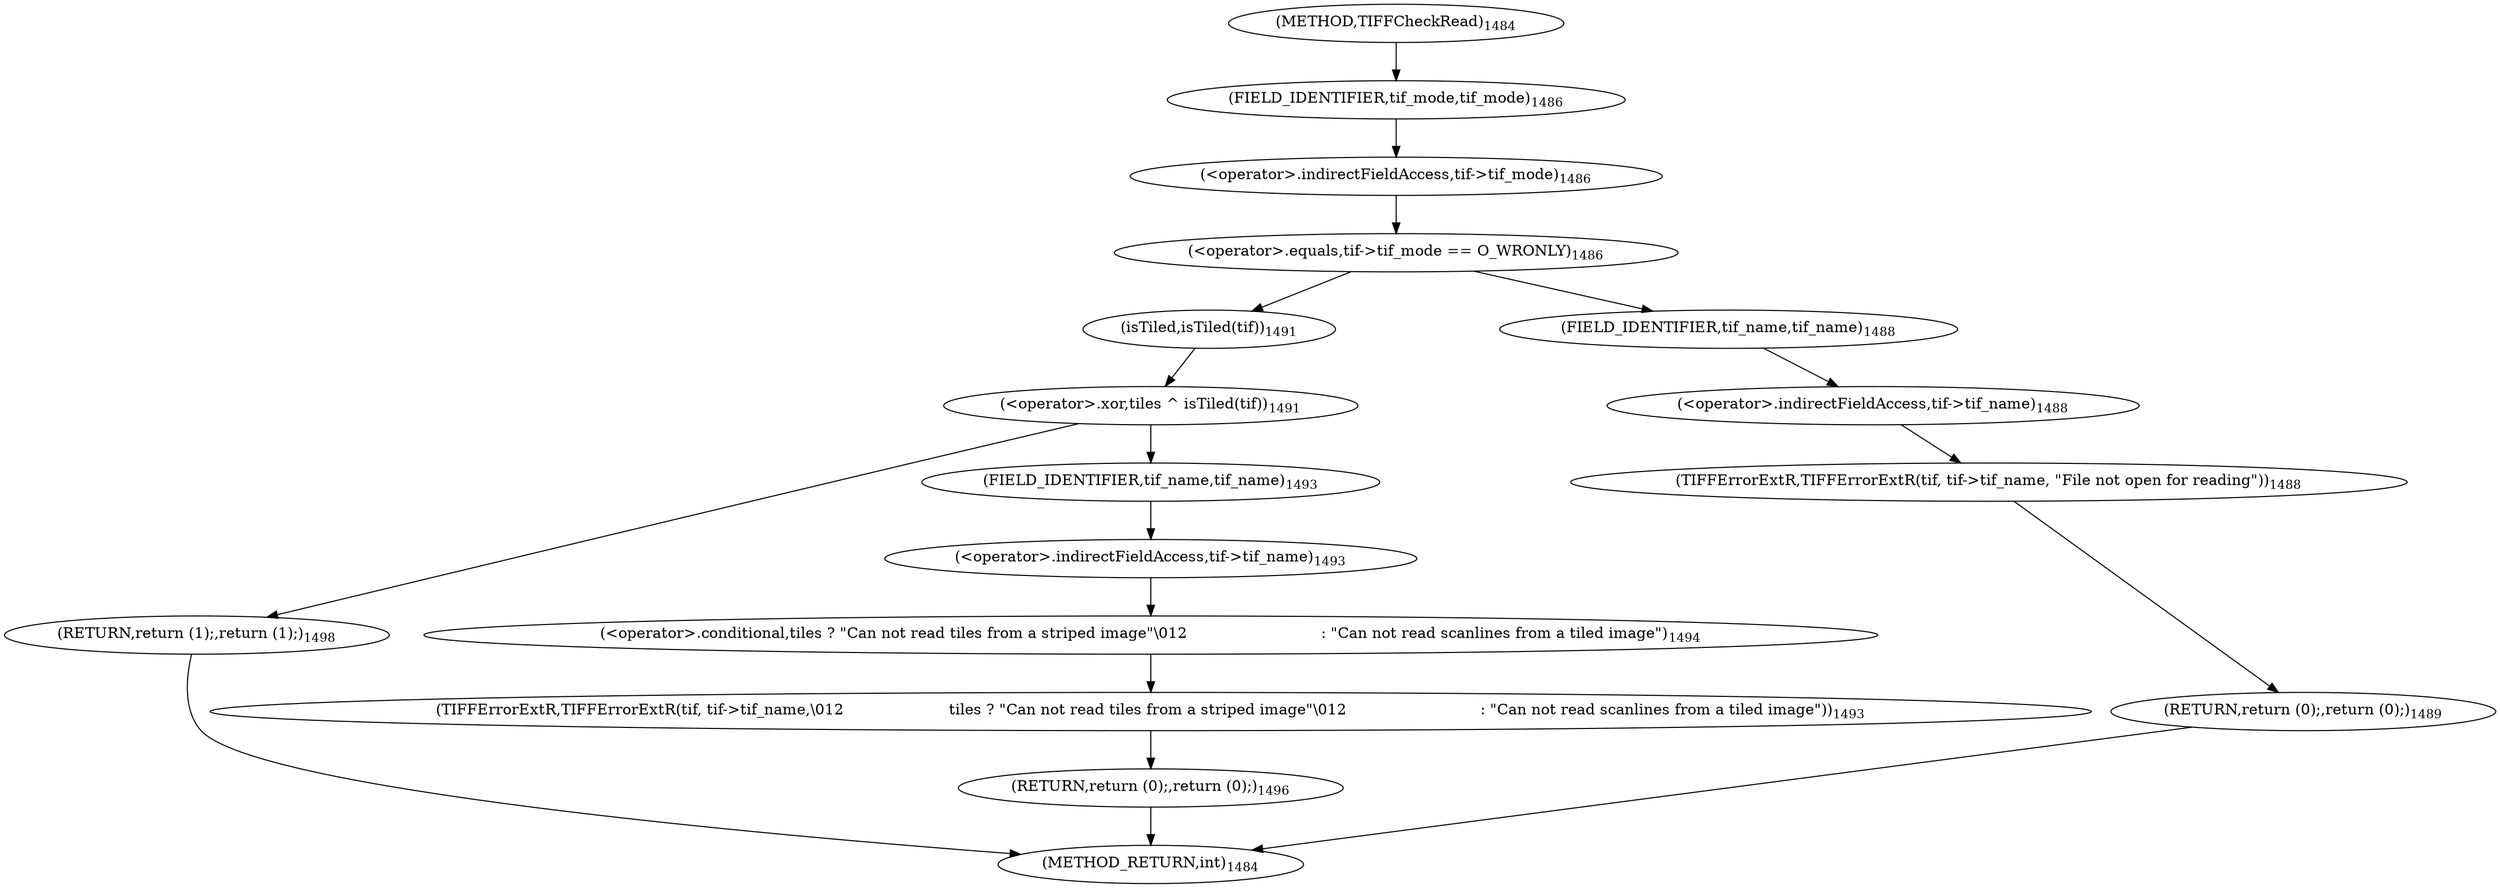 digraph "TIFFCheckRead" {  
"77578" [label = <(RETURN,return (1);,return (1);)<SUB>1498</SUB>> ]
"77547" [label = <(&lt;operator&gt;.equals,tif-&gt;tif_mode == O_WRONLY)<SUB>1486</SUB>> ]
"77562" [label = <(&lt;operator&gt;.xor,tiles ^ isTiled(tif))<SUB>1491</SUB>> ]
"77548" [label = <(&lt;operator&gt;.indirectFieldAccess,tif-&gt;tif_mode)<SUB>1486</SUB>> ]
"77553" [label = <(TIFFErrorExtR,TIFFErrorExtR(tif, tif-&gt;tif_name, &quot;File not open for reading&quot;))<SUB>1488</SUB>> ]
"77559" [label = <(RETURN,return (0);,return (0);)<SUB>1489</SUB>> ]
"77564" [label = <(isTiled,isTiled(tif))<SUB>1491</SUB>> ]
"77567" [label = <(TIFFErrorExtR,TIFFErrorExtR(tif, tif-&gt;tif_name,\012                      tiles ? &quot;Can not read tiles from a striped image&quot;\012                            : &quot;Can not read scanlines from a tiled image&quot;))<SUB>1493</SUB>> ]
"77576" [label = <(RETURN,return (0);,return (0);)<SUB>1496</SUB>> ]
"77550" [label = <(FIELD_IDENTIFIER,tif_mode,tif_mode)<SUB>1486</SUB>> ]
"77555" [label = <(&lt;operator&gt;.indirectFieldAccess,tif-&gt;tif_name)<SUB>1488</SUB>> ]
"77569" [label = <(&lt;operator&gt;.indirectFieldAccess,tif-&gt;tif_name)<SUB>1493</SUB>> ]
"77572" [label = <(&lt;operator&gt;.conditional,tiles ? &quot;Can not read tiles from a striped image&quot;\012                            : &quot;Can not read scanlines from a tiled image&quot;)<SUB>1494</SUB>> ]
"77557" [label = <(FIELD_IDENTIFIER,tif_name,tif_name)<SUB>1488</SUB>> ]
"77571" [label = <(FIELD_IDENTIFIER,tif_name,tif_name)<SUB>1493</SUB>> ]
"77542" [label = <(METHOD,TIFFCheckRead)<SUB>1484</SUB>> ]
"77580" [label = <(METHOD_RETURN,int)<SUB>1484</SUB>> ]
  "77578" -> "77580" 
  "77547" -> "77557" 
  "77547" -> "77564" 
  "77562" -> "77571" 
  "77562" -> "77578" 
  "77548" -> "77547" 
  "77553" -> "77559" 
  "77559" -> "77580" 
  "77564" -> "77562" 
  "77567" -> "77576" 
  "77576" -> "77580" 
  "77550" -> "77548" 
  "77555" -> "77553" 
  "77569" -> "77572" 
  "77572" -> "77567" 
  "77557" -> "77555" 
  "77571" -> "77569" 
  "77542" -> "77550" 
}
